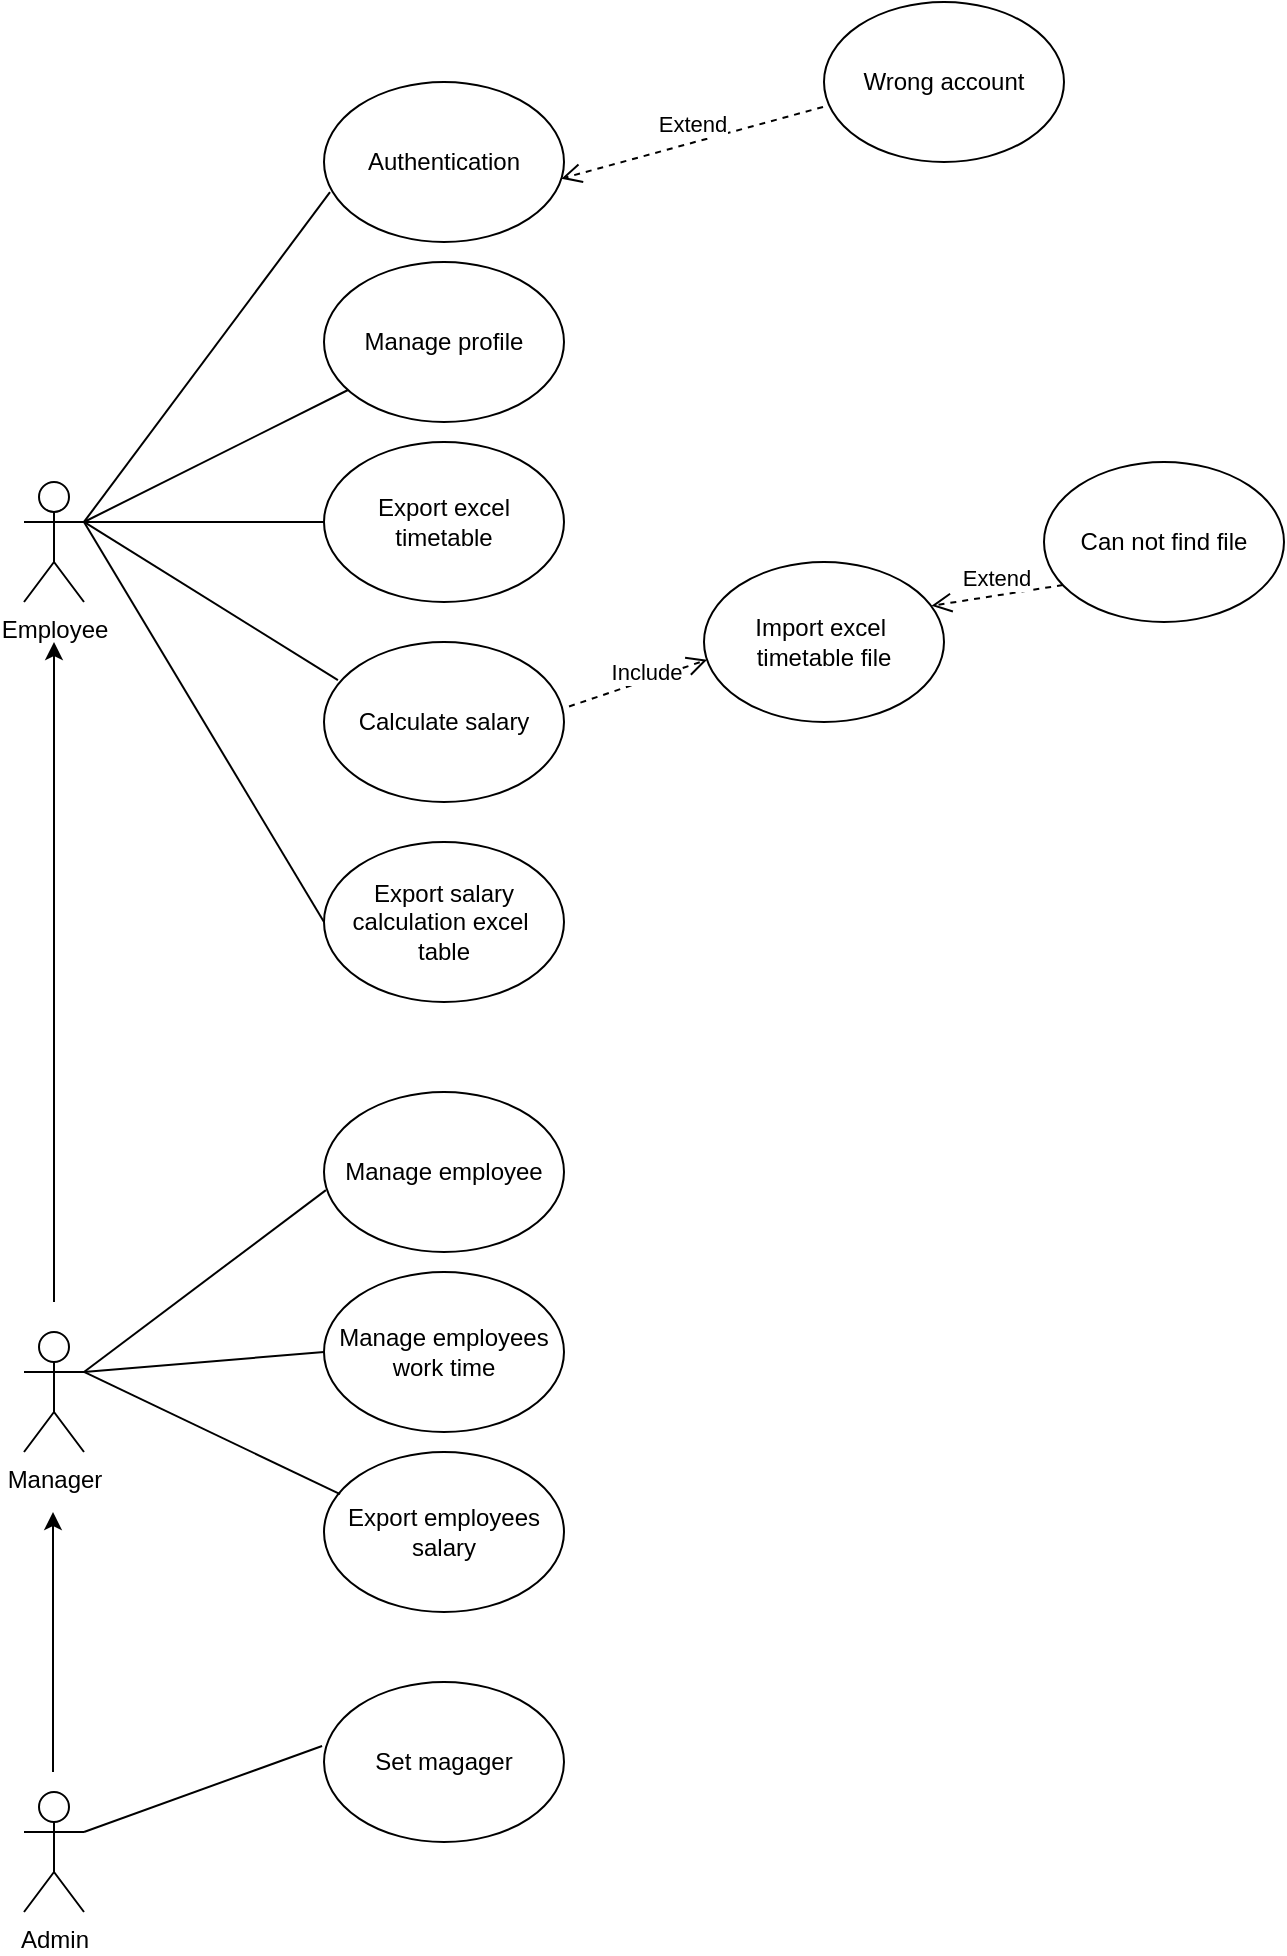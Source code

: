 <mxfile version="13.7.9" type="device"><diagram id="5DU_55tko8CwSzTfcotJ" name="Page-1"><mxGraphModel dx="1463" dy="2015" grid="1" gridSize="10" guides="1" tooltips="1" connect="1" arrows="1" fold="1" page="1" pageScale="1" pageWidth="827" pageHeight="1169" math="0" shadow="0"><root><mxCell id="0"/><mxCell id="1" parent="0"/><mxCell id="f3-mS_p8eY1mGGOlr4Zz-1" value="Employee" style="shape=umlActor;verticalLabelPosition=bottom;verticalAlign=top;html=1;outlineConnect=0;" parent="1" vertex="1"><mxGeometry x="150" y="60" width="30" height="60" as="geometry"/></mxCell><mxCell id="f3-mS_p8eY1mGGOlr4Zz-3" value="Manager" style="shape=umlActor;verticalLabelPosition=bottom;verticalAlign=top;html=1;outlineConnect=0;" parent="1" vertex="1"><mxGeometry x="150" y="485" width="30" height="60" as="geometry"/></mxCell><mxCell id="f3-mS_p8eY1mGGOlr4Zz-4" value="Admin" style="shape=umlActor;verticalLabelPosition=bottom;verticalAlign=top;html=1;outlineConnect=0;" parent="1" vertex="1"><mxGeometry x="150" y="715" width="30" height="60" as="geometry"/></mxCell><mxCell id="f3-mS_p8eY1mGGOlr4Zz-6" value="Authentication" style="ellipse;whiteSpace=wrap;html=1;" parent="1" vertex="1"><mxGeometry x="300" y="-140" width="120" height="80" as="geometry"/></mxCell><mxCell id="f3-mS_p8eY1mGGOlr4Zz-7" value="Wrong account" style="ellipse;whiteSpace=wrap;html=1;" parent="1" vertex="1"><mxGeometry x="550" y="-180" width="120" height="80" as="geometry"/></mxCell><mxCell id="f3-mS_p8eY1mGGOlr4Zz-8" value="Export excel timetable" style="ellipse;whiteSpace=wrap;html=1;" parent="1" vertex="1"><mxGeometry x="300" y="40" width="120" height="80" as="geometry"/></mxCell><mxCell id="f3-mS_p8eY1mGGOlr4Zz-9" value="Calculate salary" style="ellipse;whiteSpace=wrap;html=1;" parent="1" vertex="1"><mxGeometry x="300" y="140" width="120" height="80" as="geometry"/></mxCell><mxCell id="f3-mS_p8eY1mGGOlr4Zz-12" value="Manage employee" style="ellipse;whiteSpace=wrap;html=1;" parent="1" vertex="1"><mxGeometry x="300" y="365" width="120" height="80" as="geometry"/></mxCell><mxCell id="f3-mS_p8eY1mGGOlr4Zz-13" value="Manage employees work time" style="ellipse;whiteSpace=wrap;html=1;" parent="1" vertex="1"><mxGeometry x="300" y="455" width="120" height="80" as="geometry"/></mxCell><mxCell id="f3-mS_p8eY1mGGOlr4Zz-14" value="Export employees salary" style="ellipse;whiteSpace=wrap;html=1;" parent="1" vertex="1"><mxGeometry x="300" y="545" width="120" height="80" as="geometry"/></mxCell><mxCell id="f3-mS_p8eY1mGGOlr4Zz-15" value="Set magager" style="ellipse;whiteSpace=wrap;html=1;" parent="1" vertex="1"><mxGeometry x="300" y="660" width="120" height="80" as="geometry"/></mxCell><mxCell id="f3-mS_p8eY1mGGOlr4Zz-16" value="" style="endArrow=none;html=1;entryX=0.025;entryY=0.688;entryDx=0;entryDy=0;entryPerimeter=0;exitX=1;exitY=0.333;exitDx=0;exitDy=0;exitPerimeter=0;" parent="1" source="f3-mS_p8eY1mGGOlr4Zz-1" target="f3-mS_p8eY1mGGOlr4Zz-6" edge="1"><mxGeometry width="50" height="50" relative="1" as="geometry"><mxPoint x="230" y="70" as="sourcePoint"/><mxPoint x="280" y="20" as="targetPoint"/></mxGeometry></mxCell><mxCell id="f3-mS_p8eY1mGGOlr4Zz-17" value="" style="endArrow=none;html=1;exitX=1;exitY=0.333;exitDx=0;exitDy=0;exitPerimeter=0;entryX=0;entryY=0.5;entryDx=0;entryDy=0;" parent="1" source="f3-mS_p8eY1mGGOlr4Zz-1" target="f3-mS_p8eY1mGGOlr4Zz-8" edge="1"><mxGeometry width="50" height="50" relative="1" as="geometry"><mxPoint x="390" y="200" as="sourcePoint"/><mxPoint x="440" y="150" as="targetPoint"/></mxGeometry></mxCell><mxCell id="f3-mS_p8eY1mGGOlr4Zz-18" value="" style="endArrow=none;html=1;entryX=1;entryY=0.333;entryDx=0;entryDy=0;entryPerimeter=0;exitX=0.058;exitY=0.238;exitDx=0;exitDy=0;exitPerimeter=0;" parent="1" source="f3-mS_p8eY1mGGOlr4Zz-9" target="f3-mS_p8eY1mGGOlr4Zz-1" edge="1"><mxGeometry width="50" height="50" relative="1" as="geometry"><mxPoint x="390" y="200" as="sourcePoint"/><mxPoint x="440" y="150" as="targetPoint"/></mxGeometry></mxCell><mxCell id="f3-mS_p8eY1mGGOlr4Zz-19" value="" style="endArrow=none;html=1;entryX=0.008;entryY=0.613;entryDx=0;entryDy=0;entryPerimeter=0;exitX=1;exitY=0.333;exitDx=0;exitDy=0;exitPerimeter=0;" parent="1" source="f3-mS_p8eY1mGGOlr4Zz-3" target="f3-mS_p8eY1mGGOlr4Zz-12" edge="1"><mxGeometry width="50" height="50" relative="1" as="geometry"><mxPoint x="390" y="415" as="sourcePoint"/><mxPoint x="440" y="365" as="targetPoint"/></mxGeometry></mxCell><mxCell id="f3-mS_p8eY1mGGOlr4Zz-20" value="" style="endArrow=none;html=1;exitX=1;exitY=0.333;exitDx=0;exitDy=0;exitPerimeter=0;entryX=0;entryY=0.5;entryDx=0;entryDy=0;" parent="1" source="f3-mS_p8eY1mGGOlr4Zz-3" target="f3-mS_p8eY1mGGOlr4Zz-13" edge="1"><mxGeometry width="50" height="50" relative="1" as="geometry"><mxPoint x="390" y="475" as="sourcePoint"/><mxPoint x="440" y="425" as="targetPoint"/></mxGeometry></mxCell><mxCell id="f3-mS_p8eY1mGGOlr4Zz-21" value="" style="endArrow=none;html=1;entryX=1;entryY=0.333;entryDx=0;entryDy=0;entryPerimeter=0;exitX=0.067;exitY=0.263;exitDx=0;exitDy=0;exitPerimeter=0;" parent="1" source="f3-mS_p8eY1mGGOlr4Zz-14" target="f3-mS_p8eY1mGGOlr4Zz-3" edge="1"><mxGeometry width="50" height="50" relative="1" as="geometry"><mxPoint x="390" y="625" as="sourcePoint"/><mxPoint x="440" y="575" as="targetPoint"/></mxGeometry></mxCell><mxCell id="f3-mS_p8eY1mGGOlr4Zz-22" value="" style="endArrow=none;html=1;exitX=1;exitY=0.333;exitDx=0;exitDy=0;exitPerimeter=0;entryX=-0.008;entryY=0.4;entryDx=0;entryDy=0;entryPerimeter=0;" parent="1" source="f3-mS_p8eY1mGGOlr4Zz-4" target="f3-mS_p8eY1mGGOlr4Zz-15" edge="1"><mxGeometry width="50" height="50" relative="1" as="geometry"><mxPoint x="390" y="715" as="sourcePoint"/><mxPoint x="440" y="665" as="targetPoint"/></mxGeometry></mxCell><mxCell id="f3-mS_p8eY1mGGOlr4Zz-23" value="" style="endArrow=classic;html=1;" parent="1" edge="1"><mxGeometry width="50" height="50" relative="1" as="geometry"><mxPoint x="164.5" y="705" as="sourcePoint"/><mxPoint x="164.5" y="575" as="targetPoint"/></mxGeometry></mxCell><mxCell id="f3-mS_p8eY1mGGOlr4Zz-24" value="" style="endArrow=classic;html=1;" parent="1" edge="1"><mxGeometry width="50" height="50" relative="1" as="geometry"><mxPoint x="165" y="470" as="sourcePoint"/><mxPoint x="165" y="140" as="targetPoint"/></mxGeometry></mxCell><mxCell id="pd6H4_zTq-VjwLIfwzo8-1" value="&lt;div&gt;Extend&lt;/div&gt;" style="html=1;verticalAlign=bottom;endArrow=open;dashed=1;endSize=8;exitX=-0.004;exitY=0.656;exitDx=0;exitDy=0;exitPerimeter=0;entryX=0.989;entryY=0.604;entryDx=0;entryDy=0;entryPerimeter=0;" parent="1" source="f3-mS_p8eY1mGGOlr4Zz-7" target="f3-mS_p8eY1mGGOlr4Zz-6" edge="1"><mxGeometry relative="1" as="geometry"><mxPoint x="510" y="30" as="sourcePoint"/><mxPoint x="430" y="30" as="targetPoint"/></mxGeometry></mxCell><mxCell id="nJyf5GIuYWcogrWfHHin-1" value="Manage profile" style="ellipse;whiteSpace=wrap;html=1;" parent="1" vertex="1"><mxGeometry x="300" y="-50" width="120" height="80" as="geometry"/></mxCell><mxCell id="QDg94axCXkNh4zWTRKUo-1" value="" style="endArrow=none;html=1;" parent="1" target="nJyf5GIuYWcogrWfHHin-1" edge="1"><mxGeometry width="50" height="50" relative="1" as="geometry"><mxPoint x="180" y="80" as="sourcePoint"/><mxPoint x="320.0" y="70.0" as="targetPoint"/></mxGeometry></mxCell><mxCell id="n-i_DfEyNYGNLPT6RtmV-1" value="Import excel&amp;nbsp; timetable file" style="ellipse;whiteSpace=wrap;html=1;" vertex="1" parent="1"><mxGeometry x="490" y="100" width="120" height="80" as="geometry"/></mxCell><mxCell id="n-i_DfEyNYGNLPT6RtmV-3" value="&lt;div&gt;Include&lt;/div&gt;" style="html=1;verticalAlign=bottom;endArrow=open;dashed=1;endSize=8;exitX=1.021;exitY=0.403;exitDx=0;exitDy=0;exitPerimeter=0;entryX=0.013;entryY=0.611;entryDx=0;entryDy=0;entryPerimeter=0;" edge="1" parent="1" source="f3-mS_p8eY1mGGOlr4Zz-9" target="n-i_DfEyNYGNLPT6RtmV-1"><mxGeometry x="0.073" y="-5" relative="1" as="geometry"><mxPoint x="559.52" y="-117.52" as="sourcePoint"/><mxPoint x="450" y="120" as="targetPoint"/><mxPoint as="offset"/></mxGeometry></mxCell><mxCell id="n-i_DfEyNYGNLPT6RtmV-4" value="Can not find file" style="ellipse;whiteSpace=wrap;html=1;" vertex="1" parent="1"><mxGeometry x="660" y="50" width="120" height="80" as="geometry"/></mxCell><mxCell id="n-i_DfEyNYGNLPT6RtmV-5" value="&lt;div&gt;Extend&lt;/div&gt;" style="html=1;verticalAlign=bottom;endArrow=open;dashed=1;endSize=8;exitX=0.079;exitY=0.769;exitDx=0;exitDy=0;exitPerimeter=0;entryX=0.948;entryY=0.274;entryDx=0;entryDy=0;entryPerimeter=0;" edge="1" parent="1" source="n-i_DfEyNYGNLPT6RtmV-4" target="n-i_DfEyNYGNLPT6RtmV-1"><mxGeometry relative="1" as="geometry"><mxPoint x="670" y="110" as="sourcePoint"/><mxPoint x="600" y="130" as="targetPoint"/></mxGeometry></mxCell><mxCell id="n-i_DfEyNYGNLPT6RtmV-6" value="Export salary calculation excel&amp;nbsp; table" style="ellipse;whiteSpace=wrap;html=1;" vertex="1" parent="1"><mxGeometry x="300" y="240" width="120" height="80" as="geometry"/></mxCell><mxCell id="n-i_DfEyNYGNLPT6RtmV-7" value="" style="endArrow=none;html=1;entryX=1;entryY=0.333;entryDx=0;entryDy=0;entryPerimeter=0;exitX=0;exitY=0.5;exitDx=0;exitDy=0;" edge="1" parent="1" source="n-i_DfEyNYGNLPT6RtmV-6" target="f3-mS_p8eY1mGGOlr4Zz-1"><mxGeometry width="50" height="50" relative="1" as="geometry"><mxPoint x="316.96" y="169.04" as="sourcePoint"/><mxPoint x="190.0" y="90" as="targetPoint"/></mxGeometry></mxCell></root></mxGraphModel></diagram></mxfile>
